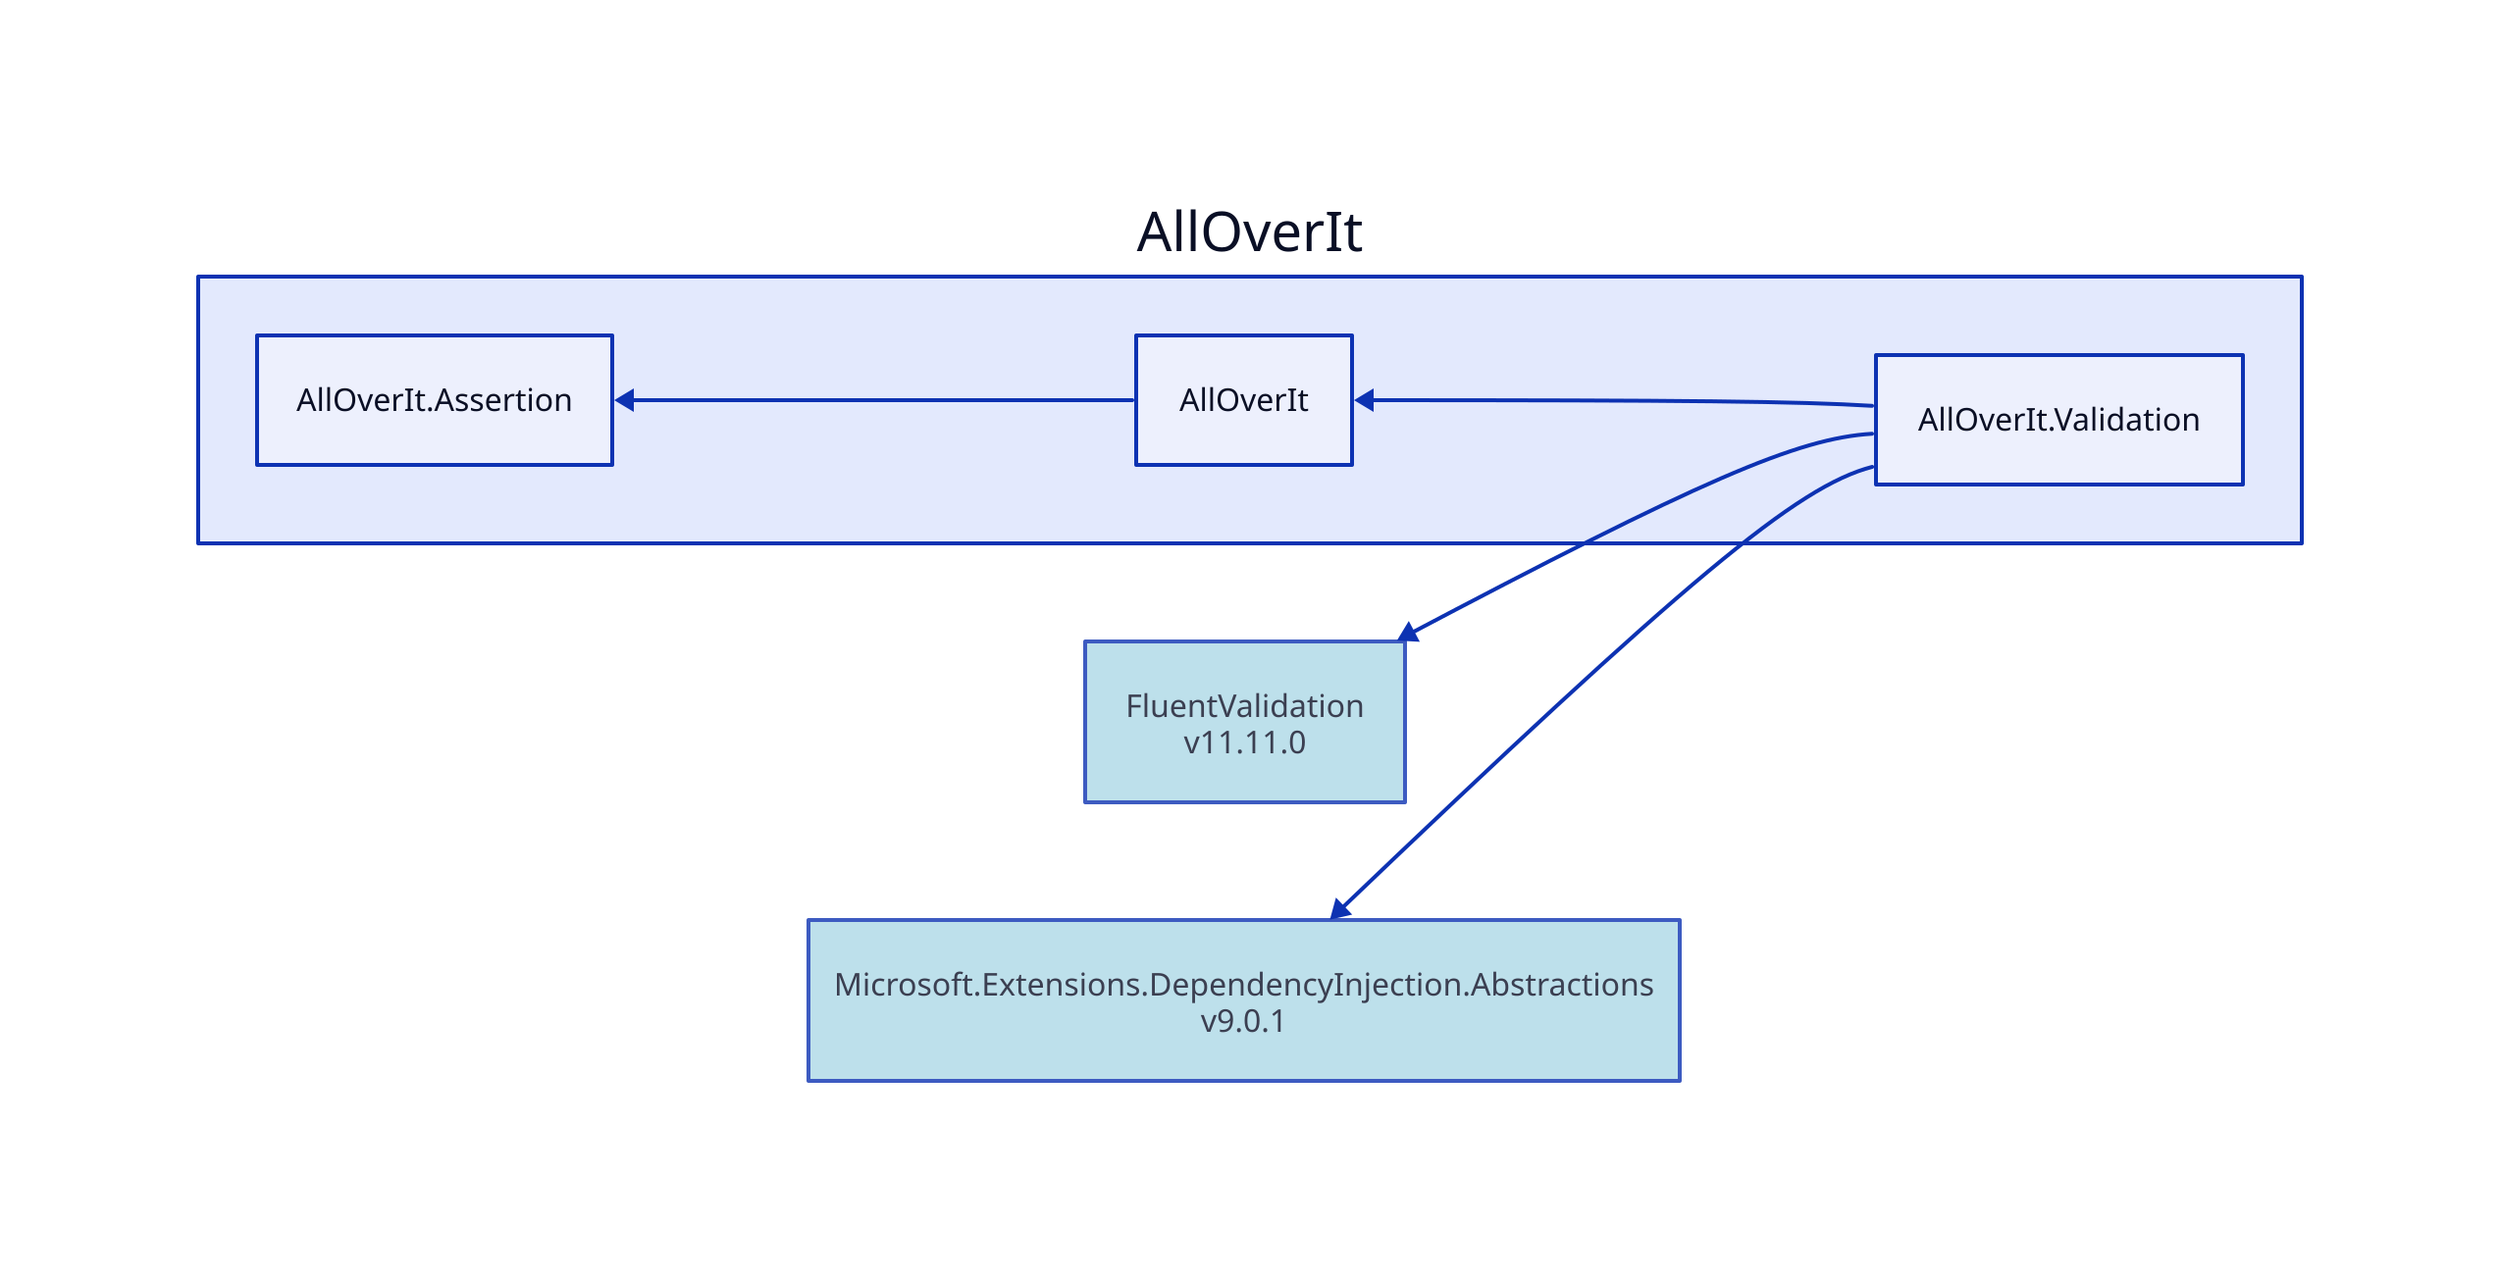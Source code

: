 direction: left

aoi: AllOverIt
aoi.alloverit-validation: AllOverIt.Validation
fluentvalidation_11-11-0: FluentValidation\nv11.11.0
fluentvalidation_11-11-0.style.fill: "#ADD8E6"
fluentvalidation_11-11-0.style.opacity: 0.8
fluentvalidation_11-11-0 <- aoi.alloverit-validation
microsoft-extensions-dependencyinjection-abstractions_9-0-1: Microsoft.Extensions.DependencyInjection.Abstractions\nv9.0.1
microsoft-extensions-dependencyinjection-abstractions_9-0-1.style.fill: "#ADD8E6"
microsoft-extensions-dependencyinjection-abstractions_9-0-1.style.opacity: 0.8
microsoft-extensions-dependencyinjection-abstractions_9-0-1 <- aoi.alloverit-validation
aoi.alloverit: AllOverIt
aoi.alloverit-assertion: AllOverIt.Assertion
aoi.alloverit-assertion <- aoi.alloverit
aoi.alloverit <- aoi.alloverit-validation
